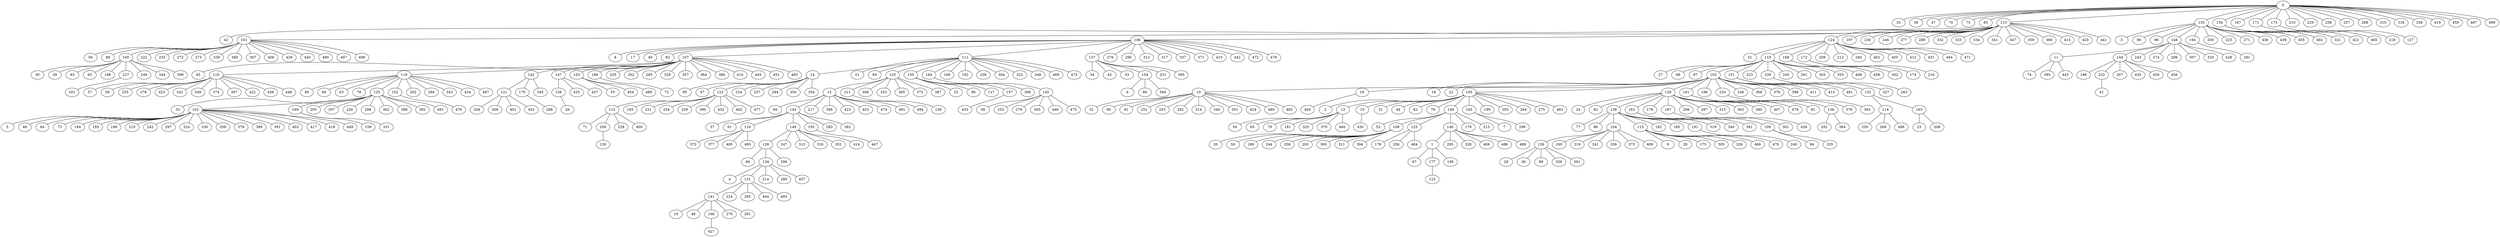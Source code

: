 strict graph G {
0;
1;
2;
3;
4;
5;
6;
7;
8;
9;
10;
11;
12;
13;
14;
15;
16;
17;
18;
19;
20;
21;
22;
23;
24;
25;
26;
27;
28;
29;
30;
31;
32;
33;
34;
35;
36;
37;
38;
39;
40;
41;
42;
43;
44;
45;
46;
47;
48;
49;
50;
51;
52;
53;
54;
55;
56;
57;
58;
59;
60;
61;
62;
63;
64;
65;
66;
67;
68;
69;
70;
71;
72;
73;
74;
75;
76;
77;
78;
79;
80;
81;
82;
83;
84;
85;
86;
87;
88;
89;
90;
91;
92;
93;
94;
95;
96;
97;
98;
99;
100;
101;
102;
103;
104;
105;
106;
107;
108;
109;
110;
111;
112;
113;
114;
115;
116;
117;
118;
119;
120;
121;
122;
123;
124;
125;
126;
127;
128;
129;
130;
131;
132;
133;
134;
135;
136;
137;
138;
139;
140;
141;
142;
143;
144;
145;
146;
147;
148;
149;
150;
151;
152;
153;
154;
155;
156;
157;
158;
159;
160;
161;
162;
163;
164;
165;
166;
167;
168;
169;
170;
171;
172;
173;
174;
175;
176;
177;
178;
179;
180;
181;
182;
183;
184;
185;
186;
187;
188;
189;
190;
191;
192;
193;
194;
195;
196;
197;
198;
199;
200;
201;
202;
203;
204;
205;
206;
207;
208;
209;
210;
211;
212;
213;
214;
215;
216;
217;
218;
219;
220;
221;
222;
223;
224;
225;
226;
227;
228;
229;
230;
231;
232;
233;
234;
235;
236;
237;
238;
239;
240;
241;
242;
243;
244;
245;
246;
247;
248;
249;
250;
251;
252;
253;
254;
255;
256;
257;
258;
259;
260;
261;
262;
263;
264;
265;
266;
267;
268;
269;
270;
271;
272;
273;
274;
275;
276;
277;
278;
279;
280;
281;
282;
283;
284;
285;
286;
287;
288;
289;
290;
291;
292;
293;
294;
295;
296;
297;
298;
299;
300;
301;
302;
303;
304;
305;
306;
307;
308;
309;
310;
311;
312;
313;
314;
315;
316;
317;
318;
319;
320;
321;
322;
323;
324;
325;
326;
327;
328;
329;
330;
331;
332;
333;
334;
335;
336;
337;
338;
339;
340;
341;
342;
343;
344;
345;
346;
347;
348;
349;
350;
351;
352;
353;
354;
355;
356;
357;
358;
359;
360;
361;
362;
363;
364;
365;
366;
367;
368;
369;
370;
371;
372;
373;
374;
375;
376;
377;
378;
379;
380;
381;
382;
383;
384;
385;
386;
387;
388;
389;
390;
391;
392;
393;
394;
395;
396;
397;
398;
399;
400;
401;
402;
403;
404;
405;
406;
407;
408;
409;
410;
411;
412;
413;
414;
415;
416;
417;
418;
419;
420;
421;
422;
423;
424;
425;
426;
427;
428;
429;
430;
431;
432;
433;
434;
435;
436;
437;
438;
439;
440;
441;
442;
443;
444;
445;
446;
447;
448;
449;
450;
451;
452;
453;
454;
455;
456;
457;
458;
459;
460;
461;
462;
463;
464;
465;
466;
467;
468;
469;
470;
471;
472;
473;
474;
475;
476;
477;
478;
479;
480;
481;
482;
483;
484;
485;
486;
487;
488;
489;
490;
491;
492;
493;
494;
495;
496;
497;
498;
499;
211 -- 139;
111 -- 236;
119 -- 103;
135 -- 3;
110 -- 438;
141 -- 270;
144 -- 450;
120 -- 392;
163 -- 208;
119 -- 87;
101 -- 367;
122 -- 432;
150 -- 96;
138 -- 191;
115 -- 175;
102 -- 242;
129 -- 380;
120 -- 461;
147 -- 158;
156 -- 465;
104 -- 160;
148 -- 11;
102 -- 358;
12 -- 143;
105 -- 199;
119 -- 223;
12 -- 494;
144 -- 186;
118 -- 487;
113 -- 332;
146 -- 295;
105 -- 140;
102 -- 46;
12 -- 474;
137 -- 53;
148 -- 144;
109 -- 94;
111 -- 304;
107 -- 235;
144 -- 267;
14 -- 234;
103 -- 105;
111 -- 192;
103 -- 368;
138 -- 115;
100 -- 188;
106 -- 410;
101 -- 88;
103 -- 129;
124 -- 172;
103 -- 376;
124 -- 168;
133 -- 387;
10 -- 480;
108 -- 50;
148 -- 243;
142 -- 121;
103 -- 481;
105 -- 463;
138 -- 340;
0 -- 156;
148 -- 274;
172 -- 216;
106 -- 312;
103 -- 22;
101 -- 429;
105 -- 31;
103 -- 413;
108 -- 180;
125 -- 256;
124 -- 405;
138 -- 86;
100 -- 399;
100 -- 83;
16 -- 404;
108 -- 20;
140 -- 179;
129 -- 266;
0 -- 47;
111 -- 84;
129 -- 315;
107 -- 45;
138 -- 185;
148 -- 286;
154 -- 89;
101 -- 233;
133 -- 372;
101 -- 272;
116 -- 377;
101 -- 56;
10 -- 251;
149 -- 313;
141 -- 166;
131 -- 141;
118 -- 63;
120 -- 205;
112 -- 206;
170 -- 288;
101 -- 100;
138 -- 77;
128 -- 134;
102 -- 324;
111 -- 190;
102 -- 330;
154 -- 6;
106 -- 8;
107 -- 118;
10 -- 32;
136 -- 384;
10 -- 346;
150 -- 25;
124 -- 209;
122 -- 254;
13 -- 54;
0 -- 318;
137 -- 231;
1 -- 195;
11 -- 443;
144 -- 435;
13 -- 325;
128 -- 66;
155 -- 447;
0 -- 257;
116 -- 485;
115 -- 470;
114 -- 269;
12 -- 396;
126 -- 336;
107 -- 445;
110 -- 278;
0 -- 75;
102 -- 403;
0 -- 338;
120 -- 362;
134 -- 4;
165 -- 7;
108 -- 293;
107 -- 189;
149 -- 316;
156 -- 321;
110 -- 397;
113 -- 334;
10 -- 482;
124 -- 51;
10 -- 253;
0 -- 35;
12 -- 453;
12 -- 69;
220 -- 383;
143 -- 155;
134 -- 131;
0 -- 38;
102 -- 417;
102 -- 193;
111 -- 322;
105 -- 203;
150 -- 306;
106 -- 111;
163 -- 23;
156 -- 421;
116 -- 373;
138 -- 319;
113 -- 341;
102 -- 391;
106 -- 107;
0 -- 210;
135 -- 439;
146 -- 488;
153 -- 454;
13 -- 65;
109 -- 335;
107 -- 386;
103 -- 248;
119 -- 303;
108 -- 300;
107 -- 416;
161 -- 378;
120 -- 388;
134 -- 214;
111 -- 164;
140 -- 146;
131 -- 265;
105 -- 264;
119 -- 408;
106 -- 442;
102 -- 215;
122 -- 390;
14 -- 97;
118 -- 120;
105 -- 15;
14 -- 95;
118 -- 343;
110 -- 349;
118 -- 202;
158 -- 26;
145 -- 393;
133 -- 353;
119 -- 27;
239 -- 263;
113 -- 124;
137 -- 43;
141 -- 19;
133 -- 211;
107 -- 483;
154 -- 369;
104 -- 409;
113 -- 246;
135 -- 271;
124 -- 431;
120 -- 169;
189 -- 72;
161 -- 81;
140 -- 213;
114 -- 250;
104 -- 219;
142 -- 170;
13 -- 460;
115 -- 466;
13 -- 370;
15 -- 430;
132 -- 163;
133 -- 365;
103 -- 398;
135 -- 98;
124 -- 260;
101 -- 490;
129 -- 363;
101 -- 497;
110 -- 374;
0 -- 238;
102 -- 64;
122 -- 477;
101 -- 273;
129 -- 287;
1 -- 177;
102 -- 389;
172 -- 174;
101 -- 406;
137 -- 395;
149 -- 128;
106 -- 317;
125 -- 178;
113 -- 101;
111 -- 21;
106 -- 290;
0 -- 419;
113 -- 366;
124 -- 119;
151 -- 327;
149 -- 414;
143 -- 37;
161 -- 136;
138 -- 104;
11 -- 385;
135 -- 436;
104 -- 356;
187 -- 426;
144 -- 456;
110 -- 342;
115 -- 305;
10 -- 91;
114 -- 496;
138 -- 381;
113 -- 230;
152 -- 476;
118 -- 434;
143 -- 283;
119 -- 261;
113 -- 42;
122 -- 221;
177 -- 123;
0 -- 459;
111 -- 150;
10 -- 282;
106 -- 137;
121 -- 452;
119 -- 68;
113 -- 347;
137 -- 154;
112 -- 71;
124 -- 412;
148 -- 307;
101 -- 222;
120 -- 226;
121 -- 401;
107 -- 451;
14 -- 354;
120 -- 33;
129 -- 187;
107 -- 285;
0 -- 113;
102 -- 5;
142 -- 345;
100 -- 93;
14 -- 122;
107 -- 364;
112 -- 400;
135 -- 200;
135 -- 194;
227 -- 201;
119 -- 458;
104 -- 375;
100 -- 30;
164 -- 145;
118 -- 60;
149 -- 352;
106 -- 92;
135 -- 492;
10 -- 314;
110 -- 323;
102 -- 379;
169 -- 159;
0 -- 135;
102 -- 73;
146 -- 1;
112 -- 228;
140 -- 52;
129 -- 82;
166 -- 427;
104 -- 241;
115 -- 9;
120 -- 102;
150 -- 117;
0 -- 171;
115 -- 326;
10 -- 424;
148 -- 428;
121 -- 309;
147 -- 425;
106 -- 40;
11 -- 74;
110 -- 448;
111 -- 14;
118 -- 78;
106 -- 371;
0 -- 173;
146 -- 328;
101 -- 440;
141 -- 48;
119 -- 245;
122 -- 259;
145 -- 475;
162 -- 301;
106 -- 276;
206 -- 130;
106 -- 337;
122 -- 112;
171 -- 218;
0 -- 310;
133 -- 308;
105 -- 44;
191 -- 240;
0 -- 229;
108 -- 394;
143 -- 116;
12 -- 217;
113 -- 333;
125 -- 484;
136 -- 292;
129 -- 24;
105 -- 13;
143 -- 61;
115 -- 28;
132 -- 114;
232 -- 41;
134 -- 280;
169 -- 331;
126 -- 29;
149 -- 247;
0 -- 85;
157 -- 433;
101 -- 339;
113 -- 415;
113 -- 441;
118 -- 294;
194 -- 281;
143 -- 149;
10 -- 351;
111 -- 133;
151 -- 132;
133 -- 12;
111 -- 468;
131 -- 224;
122 -- 462;
119 -- 355;
122 -- 183;
101 -- 360;
140 -- 108;
106 -- 472;
119 -- 151;
103 -- 411;
120 -- 298;
13 -- 79;
118 -- 152;
129 -- 407;
135 -- 455;
103 -- 16;
137 -- 34;
14 -- 350;
102 -- 297;
0 -- 499;
153 -- 55;
173 -- 127;
0 -- 268;
124 -- 471;
126 -- 36;
108 -- 311;
103 -- 161;
108 -- 244;
113 -- 289;
129 -- 138;
168 -- 302;
1 -- 67;
128 -- 296;
165 -- 299;
140 -- 125;
134 -- 457;
124 -- 402;
124 -- 464;
110 -- 422;
162 -- 109;
104 -- 126;
107 -- 147;
131 -- 444;
146 -- 486;
12 -- 423;
102 -- 198;
106 -- 479;
105 -- 76;
111 -- 473;
107 -- 153;
13 -- 181;
0 -- 167;
100 -- 227;
0 -- 467;
107 -- 262;
110 -- 255;
105 -- 62;
124 -- 212;
147 -- 437;
144 -- 232;
135 -- 148;
120 -- 207;
107 -- 329;
113 -- 106;
103 -- 18;
107 -- 357;
148 -- 320;
105 -- 275;
113 -- 359;
129 -- 478;
121 -- 204;
102 -- 449;
100 -- 344;
153 -- 489;
106 -- 17;
141 -- 291;
146 -- 469;
126 -- 361;
103 -- 220;
150 -- 157;
107 -- 142;
108 -- 258;
135 -- 225;
138 -- 182;
103 -- 10;
113 -- 277;
145 -- 446;
135 -- 90;
143 -- 382;
10 -- 80;
145 -- 279;
0 -- 70;
107 -- 110;
100 -- 249;
101 -- 498;
129 -- 162;
131 -- 493;
118 -- 49;
113 -- 197;
105 -- 2;
110 -- 57;
103 -- 196;
14 -- 237;
14 -- 284;
111 -- 348;
102 -- 184;
12 -- 491;
145 -- 58;
100 -- 39;
126 -- 99;
110 -- 59;
102 -- 418;
129 -- 176;
119 -- 239;
105 -- 165;
116 -- 495;
113 -- 420;
145 -- 252;
}

